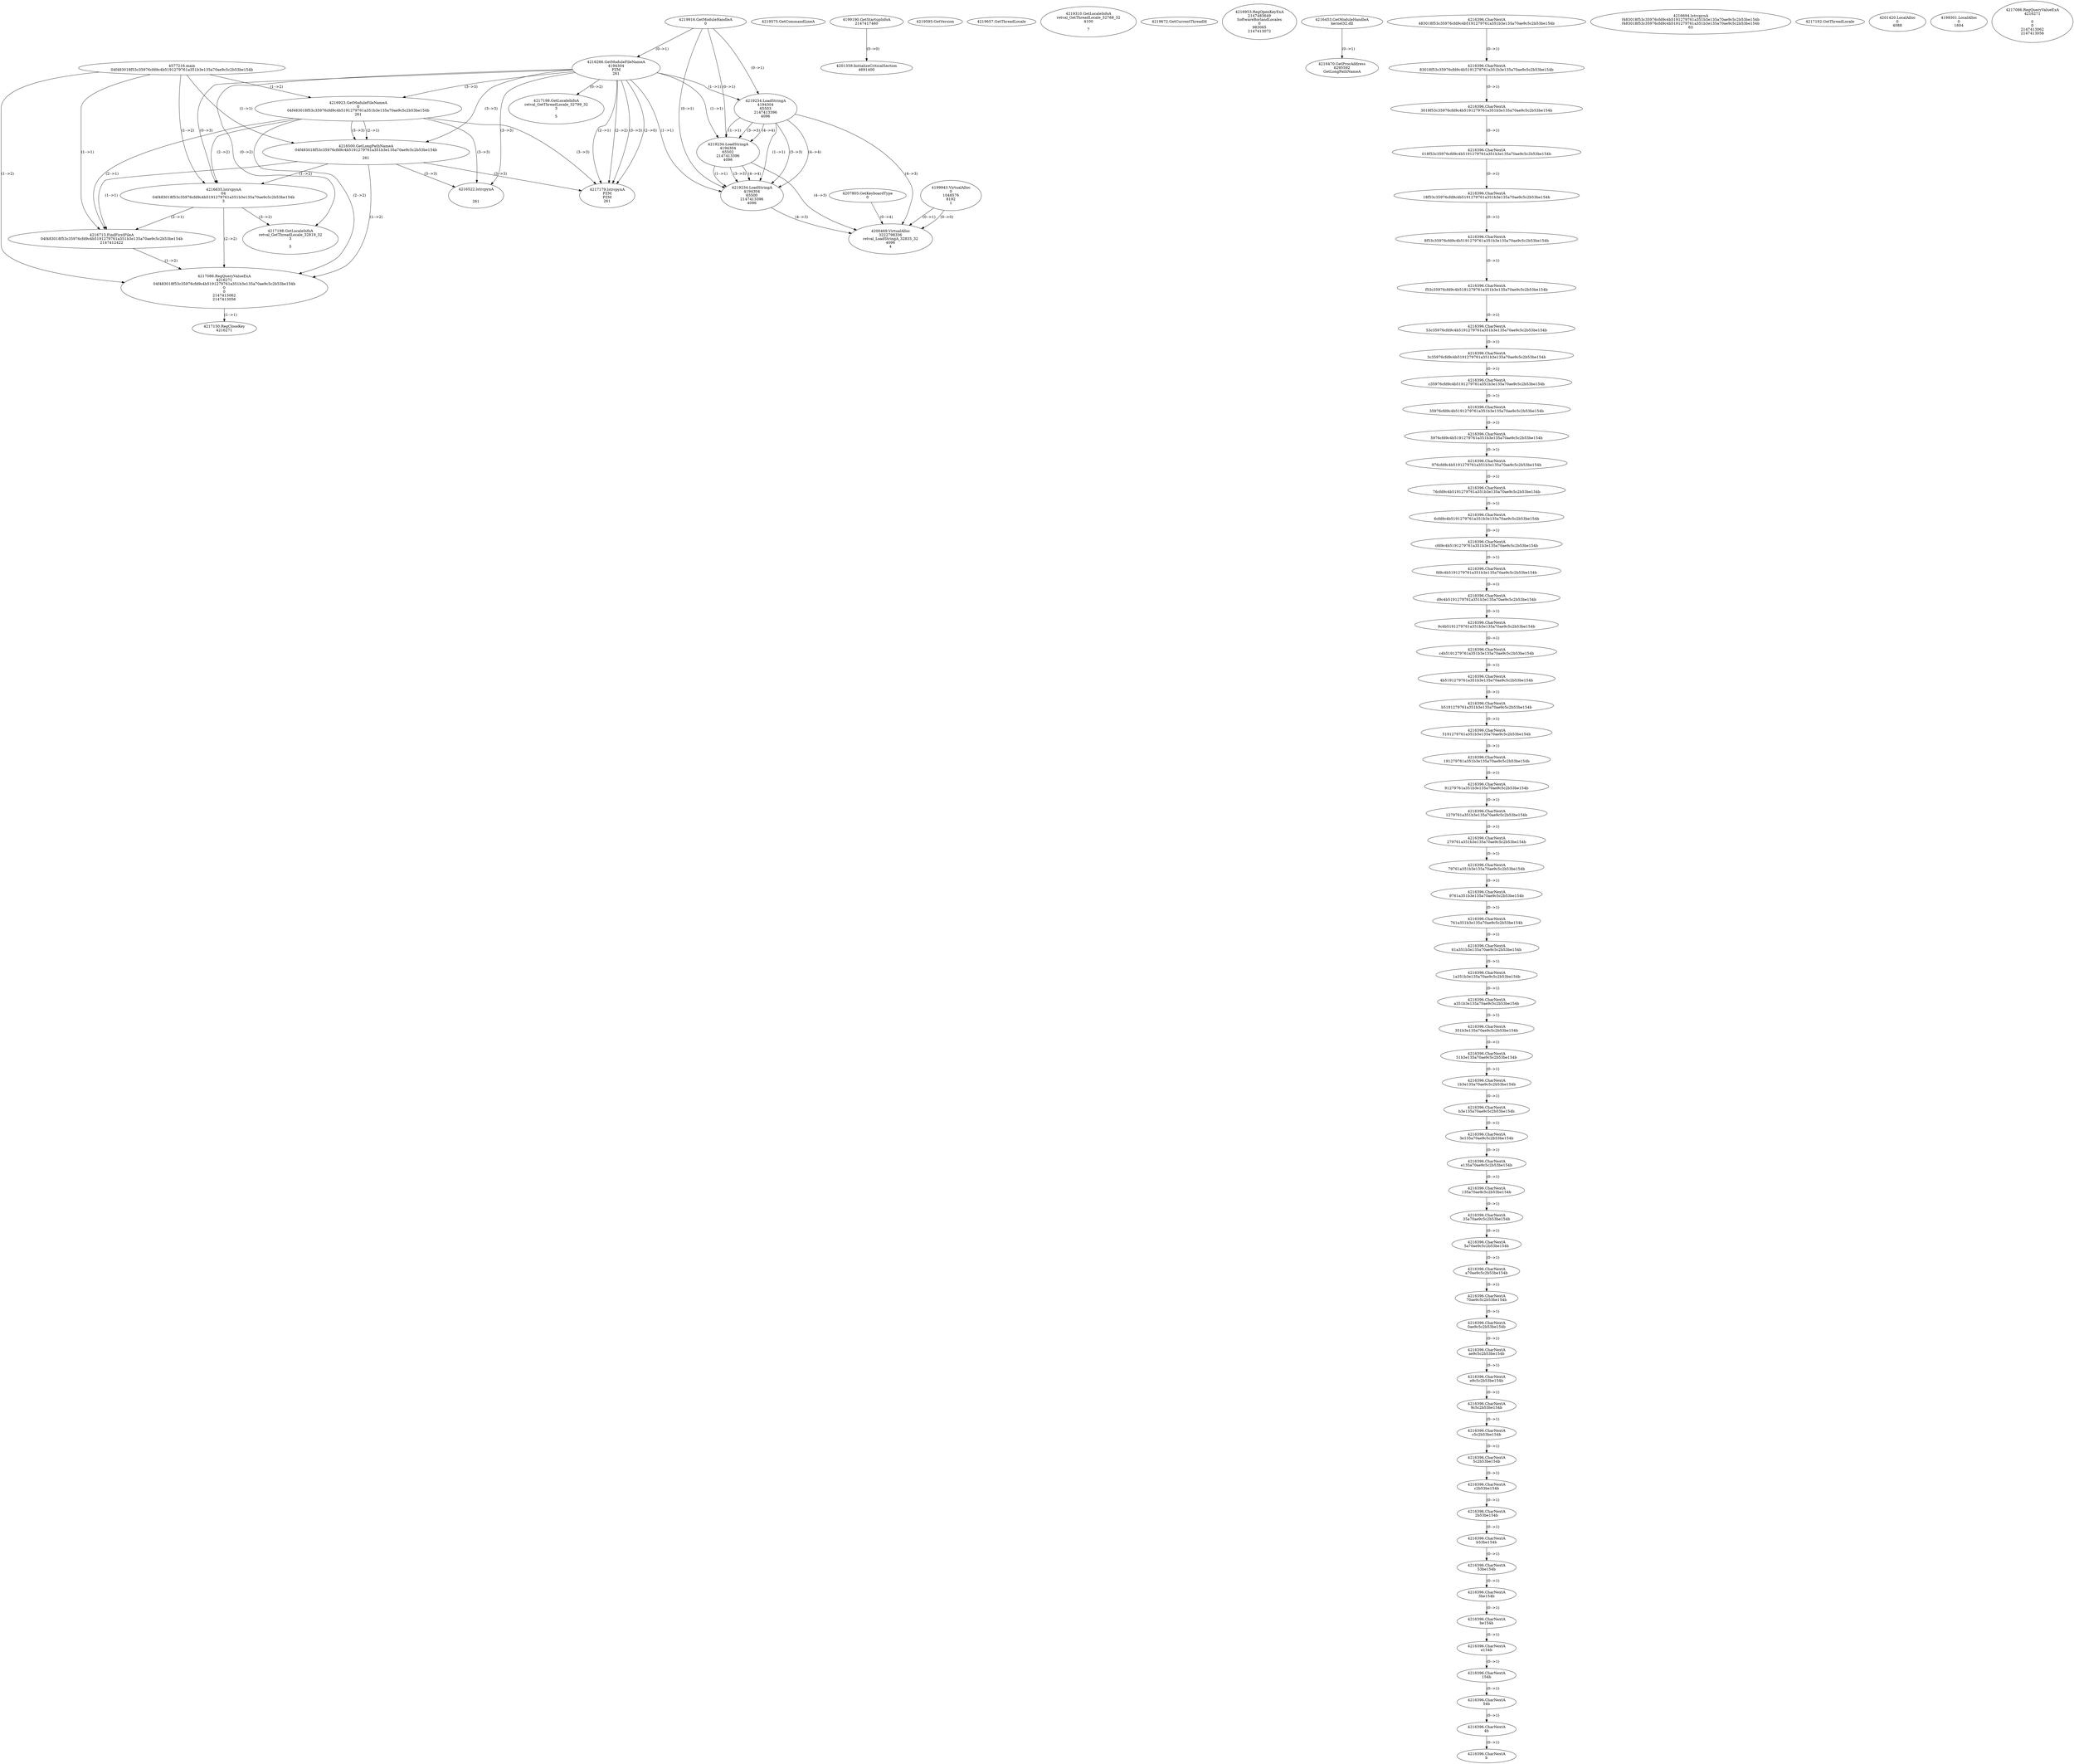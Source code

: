 // Global SCDG with merge call
digraph {
	0 [label="4577216.main
04f483018f53c35976cfd9c4b5191279761a351b3e135a70ae9c5c2b53be154b"]
	1 [label="4219916.GetModuleHandleA
0"]
	2 [label="4207805.GetKeyboardType
0"]
	3 [label="4219575.GetCommandLineA
"]
	4 [label="4199190.GetStartupInfoA
2147417460"]
	5 [label="4219595.GetVersion
"]
	6 [label="4219657.GetThreadLocale
"]
	7 [label="4219310.GetLocaleInfoA
retval_GetThreadLocale_32768_32
4100

7"]
	8 [label="4219672.GetCurrentThreadId
"]
	9 [label="4216266.GetModuleFileNameA
4194304
PZM
261"]
	1 -> 9 [label="(0-->1)"]
	10 [label="4216923.GetModuleFileNameA
0
04f483018f53c35976cfd9c4b5191279761a351b3e135a70ae9c5c2b53be154b
261"]
	0 -> 10 [label="(1-->2)"]
	9 -> 10 [label="(3-->3)"]
	11 [label="4216953.RegOpenKeyExA
2147483649
Software\Borland\Locales
0
983065
2147413072"]
	12 [label="4216453.GetModuleHandleA
kernel32.dll"]
	13 [label="4216470.GetProcAddress
6295592
GetLongPathNameA"]
	12 -> 13 [label="(0-->1)"]
	14 [label="4216500.GetLongPathNameA
04f483018f53c35976cfd9c4b5191279761a351b3e135a70ae9c5c2b53be154b

261"]
	0 -> 14 [label="(1-->1)"]
	10 -> 14 [label="(2-->1)"]
	9 -> 14 [label="(3-->3)"]
	10 -> 14 [label="(3-->3)"]
	15 [label="4216635.lstrcpynA
04
04f483018f53c35976cfd9c4b5191279761a351b3e135a70ae9c5c2b53be154b
3"]
	0 -> 15 [label="(1-->2)"]
	10 -> 15 [label="(2-->2)"]
	14 -> 15 [label="(1-->2)"]
	9 -> 15 [label="(0-->3)"]
	16 [label="4216396.CharNextA
483018f53c35976cfd9c4b5191279761a351b3e135a70ae9c5c2b53be154b"]
	17 [label="4216396.CharNextA
83018f53c35976cfd9c4b5191279761a351b3e135a70ae9c5c2b53be154b"]
	16 -> 17 [label="(0-->1)"]
	18 [label="4216396.CharNextA
3018f53c35976cfd9c4b5191279761a351b3e135a70ae9c5c2b53be154b"]
	17 -> 18 [label="(0-->1)"]
	19 [label="4216396.CharNextA
018f53c35976cfd9c4b5191279761a351b3e135a70ae9c5c2b53be154b"]
	18 -> 19 [label="(0-->1)"]
	20 [label="4216396.CharNextA
18f53c35976cfd9c4b5191279761a351b3e135a70ae9c5c2b53be154b"]
	19 -> 20 [label="(0-->1)"]
	21 [label="4216396.CharNextA
8f53c35976cfd9c4b5191279761a351b3e135a70ae9c5c2b53be154b"]
	20 -> 21 [label="(0-->1)"]
	22 [label="4216396.CharNextA
f53c35976cfd9c4b5191279761a351b3e135a70ae9c5c2b53be154b"]
	21 -> 22 [label="(0-->1)"]
	23 [label="4216396.CharNextA
53c35976cfd9c4b5191279761a351b3e135a70ae9c5c2b53be154b"]
	22 -> 23 [label="(0-->1)"]
	24 [label="4216396.CharNextA
3c35976cfd9c4b5191279761a351b3e135a70ae9c5c2b53be154b"]
	23 -> 24 [label="(0-->1)"]
	25 [label="4216396.CharNextA
c35976cfd9c4b5191279761a351b3e135a70ae9c5c2b53be154b"]
	24 -> 25 [label="(0-->1)"]
	26 [label="4216396.CharNextA
35976cfd9c4b5191279761a351b3e135a70ae9c5c2b53be154b"]
	25 -> 26 [label="(0-->1)"]
	27 [label="4216396.CharNextA
5976cfd9c4b5191279761a351b3e135a70ae9c5c2b53be154b"]
	26 -> 27 [label="(0-->1)"]
	28 [label="4216396.CharNextA
976cfd9c4b5191279761a351b3e135a70ae9c5c2b53be154b"]
	27 -> 28 [label="(0-->1)"]
	29 [label="4216396.CharNextA
76cfd9c4b5191279761a351b3e135a70ae9c5c2b53be154b"]
	28 -> 29 [label="(0-->1)"]
	30 [label="4216396.CharNextA
6cfd9c4b5191279761a351b3e135a70ae9c5c2b53be154b"]
	29 -> 30 [label="(0-->1)"]
	31 [label="4216396.CharNextA
cfd9c4b5191279761a351b3e135a70ae9c5c2b53be154b"]
	30 -> 31 [label="(0-->1)"]
	32 [label="4216396.CharNextA
fd9c4b5191279761a351b3e135a70ae9c5c2b53be154b"]
	31 -> 32 [label="(0-->1)"]
	33 [label="4216396.CharNextA
d9c4b5191279761a351b3e135a70ae9c5c2b53be154b"]
	32 -> 33 [label="(0-->1)"]
	34 [label="4216396.CharNextA
9c4b5191279761a351b3e135a70ae9c5c2b53be154b"]
	33 -> 34 [label="(0-->1)"]
	35 [label="4216396.CharNextA
c4b5191279761a351b3e135a70ae9c5c2b53be154b"]
	34 -> 35 [label="(0-->1)"]
	36 [label="4216396.CharNextA
4b5191279761a351b3e135a70ae9c5c2b53be154b"]
	35 -> 36 [label="(0-->1)"]
	37 [label="4216396.CharNextA
b5191279761a351b3e135a70ae9c5c2b53be154b"]
	36 -> 37 [label="(0-->1)"]
	38 [label="4216396.CharNextA
5191279761a351b3e135a70ae9c5c2b53be154b"]
	37 -> 38 [label="(0-->1)"]
	39 [label="4216396.CharNextA
191279761a351b3e135a70ae9c5c2b53be154b"]
	38 -> 39 [label="(0-->1)"]
	40 [label="4216396.CharNextA
91279761a351b3e135a70ae9c5c2b53be154b"]
	39 -> 40 [label="(0-->1)"]
	41 [label="4216396.CharNextA
1279761a351b3e135a70ae9c5c2b53be154b"]
	40 -> 41 [label="(0-->1)"]
	42 [label="4216396.CharNextA
279761a351b3e135a70ae9c5c2b53be154b"]
	41 -> 42 [label="(0-->1)"]
	43 [label="4216396.CharNextA
79761a351b3e135a70ae9c5c2b53be154b"]
	42 -> 43 [label="(0-->1)"]
	44 [label="4216396.CharNextA
9761a351b3e135a70ae9c5c2b53be154b"]
	43 -> 44 [label="(0-->1)"]
	45 [label="4216396.CharNextA
761a351b3e135a70ae9c5c2b53be154b"]
	44 -> 45 [label="(0-->1)"]
	46 [label="4216396.CharNextA
61a351b3e135a70ae9c5c2b53be154b"]
	45 -> 46 [label="(0-->1)"]
	47 [label="4216396.CharNextA
1a351b3e135a70ae9c5c2b53be154b"]
	46 -> 47 [label="(0-->1)"]
	48 [label="4216396.CharNextA
a351b3e135a70ae9c5c2b53be154b"]
	47 -> 48 [label="(0-->1)"]
	49 [label="4216396.CharNextA
351b3e135a70ae9c5c2b53be154b"]
	48 -> 49 [label="(0-->1)"]
	50 [label="4216396.CharNextA
51b3e135a70ae9c5c2b53be154b"]
	49 -> 50 [label="(0-->1)"]
	51 [label="4216396.CharNextA
1b3e135a70ae9c5c2b53be154b"]
	50 -> 51 [label="(0-->1)"]
	52 [label="4216396.CharNextA
b3e135a70ae9c5c2b53be154b"]
	51 -> 52 [label="(0-->1)"]
	53 [label="4216396.CharNextA
3e135a70ae9c5c2b53be154b"]
	52 -> 53 [label="(0-->1)"]
	54 [label="4216396.CharNextA
e135a70ae9c5c2b53be154b"]
	53 -> 54 [label="(0-->1)"]
	55 [label="4216396.CharNextA
135a70ae9c5c2b53be154b"]
	54 -> 55 [label="(0-->1)"]
	56 [label="4216396.CharNextA
35a70ae9c5c2b53be154b"]
	55 -> 56 [label="(0-->1)"]
	57 [label="4216396.CharNextA
5a70ae9c5c2b53be154b"]
	56 -> 57 [label="(0-->1)"]
	58 [label="4216396.CharNextA
a70ae9c5c2b53be154b"]
	57 -> 58 [label="(0-->1)"]
	59 [label="4216396.CharNextA
70ae9c5c2b53be154b"]
	58 -> 59 [label="(0-->1)"]
	60 [label="4216396.CharNextA
0ae9c5c2b53be154b"]
	59 -> 60 [label="(0-->1)"]
	61 [label="4216396.CharNextA
ae9c5c2b53be154b"]
	60 -> 61 [label="(0-->1)"]
	62 [label="4216396.CharNextA
e9c5c2b53be154b"]
	61 -> 62 [label="(0-->1)"]
	63 [label="4216396.CharNextA
9c5c2b53be154b"]
	62 -> 63 [label="(0-->1)"]
	64 [label="4216396.CharNextA
c5c2b53be154b"]
	63 -> 64 [label="(0-->1)"]
	65 [label="4216396.CharNextA
5c2b53be154b"]
	64 -> 65 [label="(0-->1)"]
	66 [label="4216396.CharNextA
c2b53be154b"]
	65 -> 66 [label="(0-->1)"]
	67 [label="4216396.CharNextA
2b53be154b"]
	66 -> 67 [label="(0-->1)"]
	68 [label="4216396.CharNextA
b53be154b"]
	67 -> 68 [label="(0-->1)"]
	69 [label="4216396.CharNextA
53be154b"]
	68 -> 69 [label="(0-->1)"]
	70 [label="4216396.CharNextA
3be154b"]
	69 -> 70 [label="(0-->1)"]
	71 [label="4216396.CharNextA
be154b"]
	70 -> 71 [label="(0-->1)"]
	72 [label="4216396.CharNextA
e154b"]
	71 -> 72 [label="(0-->1)"]
	73 [label="4216396.CharNextA
154b"]
	72 -> 73 [label="(0-->1)"]
	74 [label="4216396.CharNextA
54b"]
	73 -> 74 [label="(0-->1)"]
	75 [label="4216396.CharNextA
4b"]
	74 -> 75 [label="(0-->1)"]
	76 [label="4216396.CharNextA
b"]
	75 -> 76 [label="(0-->1)"]
	77 [label="4216694.lstrcpynA
f483018f53c35976cfd9c4b5191279761a351b3e135a70ae9c5c2b53be154b
f483018f53c35976cfd9c4b5191279761a351b3e135a70ae9c5c2b53be154b
63"]
	78 [label="4216713.FindFirstFileA
04f483018f53c35976cfd9c4b5191279761a351b3e135a70ae9c5c2b53be154b
2147412422"]
	0 -> 78 [label="(1-->1)"]
	10 -> 78 [label="(2-->1)"]
	14 -> 78 [label="(1-->1)"]
	15 -> 78 [label="(2-->1)"]
	79 [label="4217086.RegQueryValueExA
4216271
04f483018f53c35976cfd9c4b5191279761a351b3e135a70ae9c5c2b53be154b
0
0
2147413062
2147413056"]
	0 -> 79 [label="(1-->2)"]
	10 -> 79 [label="(2-->2)"]
	14 -> 79 [label="(1-->2)"]
	15 -> 79 [label="(2-->2)"]
	78 -> 79 [label="(1-->2)"]
	80 [label="4217150.RegCloseKey
4216271"]
	79 -> 80 [label="(1-->1)"]
	81 [label="4217179.lstrcpynA
PZM
PZM
261"]
	9 -> 81 [label="(2-->1)"]
	9 -> 81 [label="(2-->2)"]
	9 -> 81 [label="(3-->3)"]
	10 -> 81 [label="(3-->3)"]
	14 -> 81 [label="(3-->3)"]
	9 -> 81 [label="(2-->0)"]
	82 [label="4217192.GetThreadLocale
"]
	83 [label="4217198.GetLocaleInfoA
retval_GetThreadLocale_32819_32
3

5"]
	9 -> 83 [label="(0-->2)"]
	15 -> 83 [label="(3-->2)"]
	84 [label="4219234.LoadStringA
4194304
65503
2147413396
4096"]
	1 -> 84 [label="(0-->1)"]
	9 -> 84 [label="(1-->1)"]
	85 [label="4219234.LoadStringA
4194304
65502
2147413396
4096"]
	1 -> 85 [label="(0-->1)"]
	9 -> 85 [label="(1-->1)"]
	84 -> 85 [label="(1-->1)"]
	84 -> 85 [label="(3-->3)"]
	84 -> 85 [label="(4-->4)"]
	86 [label="4219234.LoadStringA
4194304
65500
2147413396
4096"]
	1 -> 86 [label="(0-->1)"]
	9 -> 86 [label="(1-->1)"]
	84 -> 86 [label="(1-->1)"]
	85 -> 86 [label="(1-->1)"]
	84 -> 86 [label="(3-->3)"]
	85 -> 86 [label="(3-->3)"]
	84 -> 86 [label="(4-->4)"]
	85 -> 86 [label="(4-->4)"]
	87 [label="4201359.InitializeCriticalSection
4691400"]
	4 -> 87 [label="(0-->0)"]
	88 [label="4201420.LocalAlloc
0
4088"]
	89 [label="4199943.VirtualAlloc
0
1048576
8192
1"]
	90 [label="4199301.LocalAlloc
0
1604"]
	91 [label="4200469.VirtualAlloc
3222798336
retval_LoadStringA_32835_32
4096
4"]
	89 -> 91 [label="(0-->1)"]
	84 -> 91 [label="(4-->3)"]
	85 -> 91 [label="(4-->3)"]
	86 -> 91 [label="(4-->3)"]
	2 -> 91 [label="(0-->4)"]
	89 -> 91 [label="(0-->0)"]
	92 [label="4216522.lstrcpynA


261"]
	9 -> 92 [label="(3-->3)"]
	10 -> 92 [label="(3-->3)"]
	14 -> 92 [label="(3-->3)"]
	93 [label="4217086.RegQueryValueExA
4216271

0
0
2147413062
2147413056"]
	94 [label="4217198.GetLocaleInfoA
retval_GetThreadLocale_32799_32
3

5"]
	9 -> 94 [label="(0-->2)"]
}
